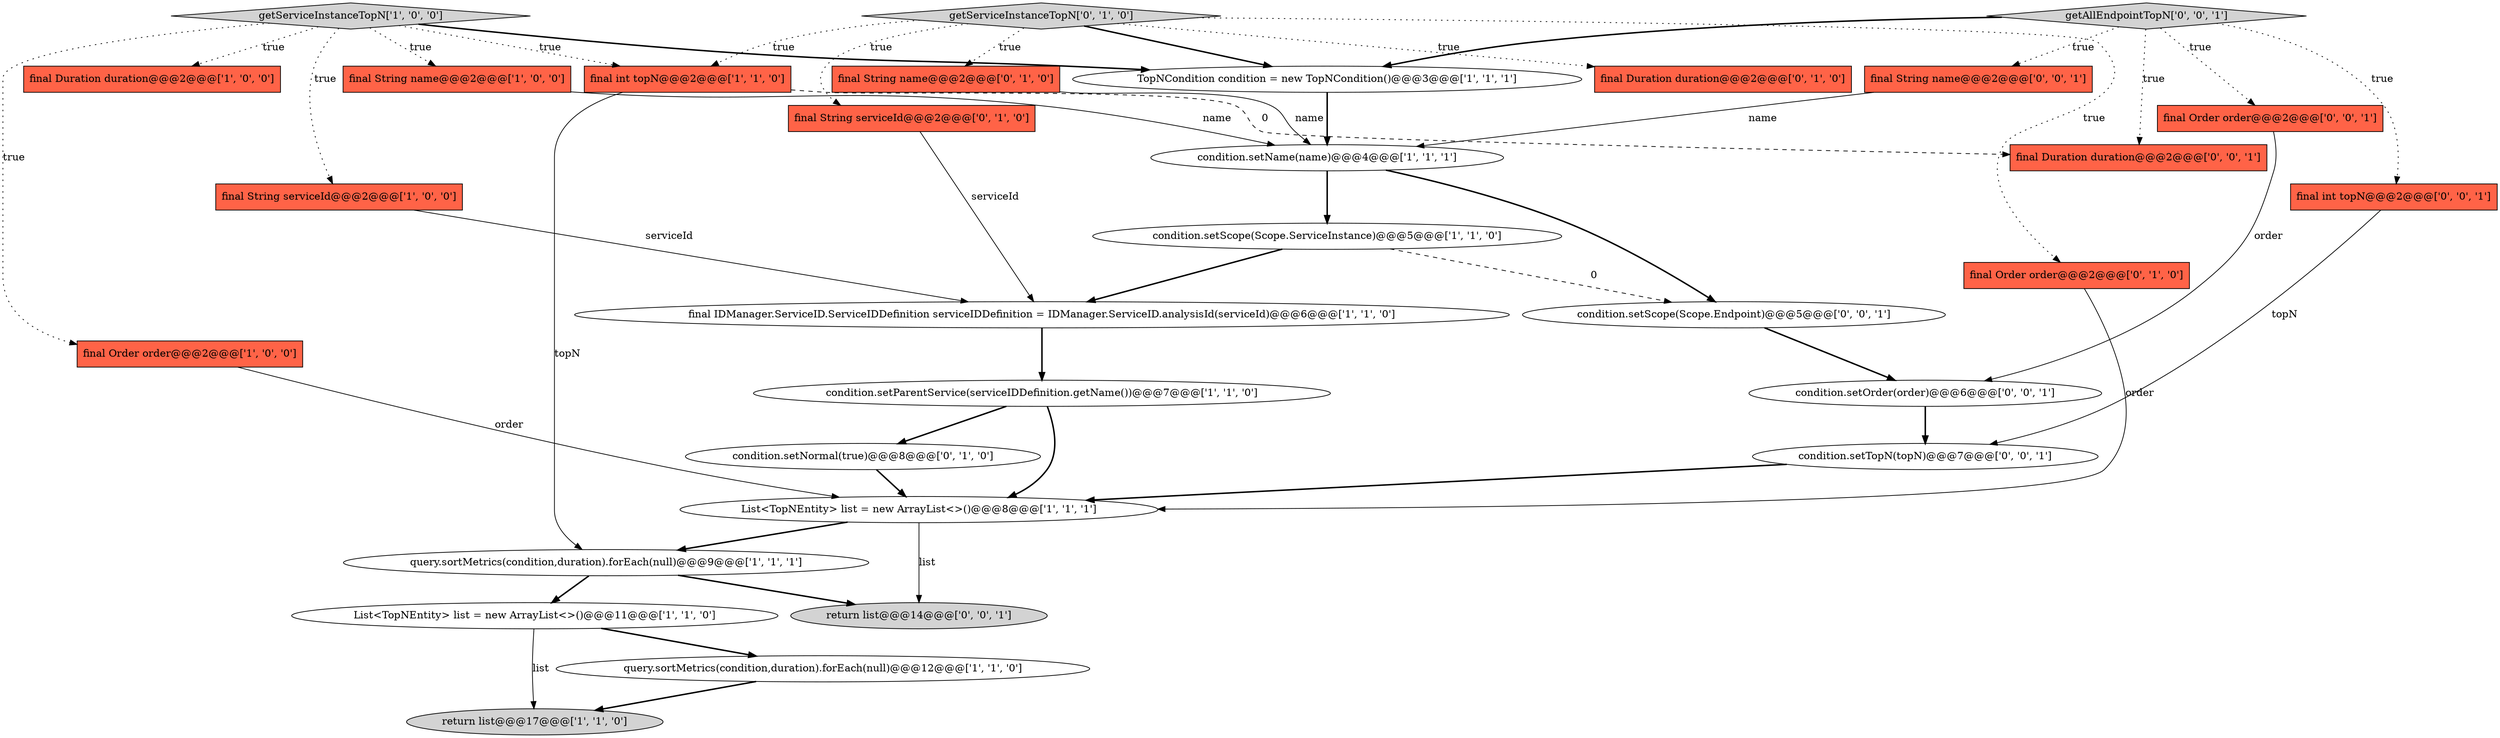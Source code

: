 digraph {
5 [style = filled, label = "getServiceInstanceTopN['1', '0', '0']", fillcolor = lightgray, shape = diamond image = "AAA0AAABBB1BBB"];
18 [style = filled, label = "final String serviceId@@@2@@@['0', '1', '0']", fillcolor = tomato, shape = box image = "AAA0AAABBB2BBB"];
24 [style = filled, label = "condition.setTopN(topN)@@@7@@@['0', '0', '1']", fillcolor = white, shape = ellipse image = "AAA0AAABBB3BBB"];
15 [style = filled, label = "condition.setName(name)@@@4@@@['1', '1', '1']", fillcolor = white, shape = ellipse image = "AAA0AAABBB1BBB"];
25 [style = filled, label = "getAllEndpointTopN['0', '0', '1']", fillcolor = lightgray, shape = diamond image = "AAA0AAABBB3BBB"];
19 [style = filled, label = "condition.setNormal(true)@@@8@@@['0', '1', '0']", fillcolor = white, shape = ellipse image = "AAA1AAABBB2BBB"];
3 [style = filled, label = "final String name@@@2@@@['1', '0', '0']", fillcolor = tomato, shape = box image = "AAA0AAABBB1BBB"];
23 [style = filled, label = "final Order order@@@2@@@['0', '0', '1']", fillcolor = tomato, shape = box image = "AAA0AAABBB3BBB"];
13 [style = filled, label = "List<TopNEntity> list = new ArrayList<>()@@@11@@@['1', '1', '0']", fillcolor = white, shape = ellipse image = "AAA0AAABBB1BBB"];
21 [style = filled, label = "getServiceInstanceTopN['0', '1', '0']", fillcolor = lightgray, shape = diamond image = "AAA0AAABBB2BBB"];
26 [style = filled, label = "return list@@@14@@@['0', '0', '1']", fillcolor = lightgray, shape = ellipse image = "AAA0AAABBB3BBB"];
7 [style = filled, label = "List<TopNEntity> list = new ArrayList<>()@@@8@@@['1', '1', '1']", fillcolor = white, shape = ellipse image = "AAA0AAABBB1BBB"];
17 [style = filled, label = "final Order order@@@2@@@['0', '1', '0']", fillcolor = tomato, shape = box image = "AAA0AAABBB2BBB"];
9 [style = filled, label = "query.sortMetrics(condition,duration).forEach(null)@@@9@@@['1', '1', '1']", fillcolor = white, shape = ellipse image = "AAA0AAABBB1BBB"];
27 [style = filled, label = "final String name@@@2@@@['0', '0', '1']", fillcolor = tomato, shape = box image = "AAA0AAABBB3BBB"];
8 [style = filled, label = "final String serviceId@@@2@@@['1', '0', '0']", fillcolor = tomato, shape = box image = "AAA0AAABBB1BBB"];
1 [style = filled, label = "final Order order@@@2@@@['1', '0', '0']", fillcolor = tomato, shape = box image = "AAA0AAABBB1BBB"];
20 [style = filled, label = "final Duration duration@@@2@@@['0', '1', '0']", fillcolor = tomato, shape = box image = "AAA0AAABBB2BBB"];
22 [style = filled, label = "condition.setScope(Scope.Endpoint)@@@5@@@['0', '0', '1']", fillcolor = white, shape = ellipse image = "AAA0AAABBB3BBB"];
10 [style = filled, label = "final Duration duration@@@2@@@['1', '0', '0']", fillcolor = tomato, shape = box image = "AAA0AAABBB1BBB"];
28 [style = filled, label = "final int topN@@@2@@@['0', '0', '1']", fillcolor = tomato, shape = box image = "AAA0AAABBB3BBB"];
12 [style = filled, label = "condition.setParentService(serviceIDDefinition.getName())@@@7@@@['1', '1', '0']", fillcolor = white, shape = ellipse image = "AAA0AAABBB1BBB"];
29 [style = filled, label = "final Duration duration@@@2@@@['0', '0', '1']", fillcolor = tomato, shape = box image = "AAA0AAABBB3BBB"];
2 [style = filled, label = "return list@@@17@@@['1', '1', '0']", fillcolor = lightgray, shape = ellipse image = "AAA0AAABBB1BBB"];
14 [style = filled, label = "TopNCondition condition = new TopNCondition()@@@3@@@['1', '1', '1']", fillcolor = white, shape = ellipse image = "AAA0AAABBB1BBB"];
30 [style = filled, label = "condition.setOrder(order)@@@6@@@['0', '0', '1']", fillcolor = white, shape = ellipse image = "AAA0AAABBB3BBB"];
4 [style = filled, label = "final IDManager.ServiceID.ServiceIDDefinition serviceIDDefinition = IDManager.ServiceID.analysisId(serviceId)@@@6@@@['1', '1', '0']", fillcolor = white, shape = ellipse image = "AAA0AAABBB1BBB"];
11 [style = filled, label = "final int topN@@@2@@@['1', '1', '0']", fillcolor = tomato, shape = box image = "AAA0AAABBB1BBB"];
0 [style = filled, label = "query.sortMetrics(condition,duration).forEach(null)@@@12@@@['1', '1', '0']", fillcolor = white, shape = ellipse image = "AAA0AAABBB1BBB"];
6 [style = filled, label = "condition.setScope(Scope.ServiceInstance)@@@5@@@['1', '1', '0']", fillcolor = white, shape = ellipse image = "AAA0AAABBB1BBB"];
16 [style = filled, label = "final String name@@@2@@@['0', '1', '0']", fillcolor = tomato, shape = box image = "AAA0AAABBB2BBB"];
5->8 [style = dotted, label="true"];
11->9 [style = solid, label="topN"];
12->7 [style = bold, label=""];
5->14 [style = bold, label=""];
22->30 [style = bold, label=""];
21->14 [style = bold, label=""];
5->10 [style = dotted, label="true"];
5->11 [style = dotted, label="true"];
6->4 [style = bold, label=""];
24->7 [style = bold, label=""];
21->18 [style = dotted, label="true"];
13->0 [style = bold, label=""];
7->9 [style = bold, label=""];
7->26 [style = solid, label="list"];
5->3 [style = dotted, label="true"];
25->29 [style = dotted, label="true"];
9->13 [style = bold, label=""];
25->14 [style = bold, label=""];
21->17 [style = dotted, label="true"];
15->22 [style = bold, label=""];
8->4 [style = solid, label="serviceId"];
6->22 [style = dashed, label="0"];
21->20 [style = dotted, label="true"];
15->6 [style = bold, label=""];
1->7 [style = solid, label="order"];
16->15 [style = solid, label="name"];
25->28 [style = dotted, label="true"];
3->15 [style = solid, label="name"];
11->29 [style = dashed, label="0"];
25->27 [style = dotted, label="true"];
27->15 [style = solid, label="name"];
28->24 [style = solid, label="topN"];
12->19 [style = bold, label=""];
4->12 [style = bold, label=""];
17->7 [style = solid, label="order"];
18->4 [style = solid, label="serviceId"];
9->26 [style = bold, label=""];
5->1 [style = dotted, label="true"];
21->11 [style = dotted, label="true"];
0->2 [style = bold, label=""];
19->7 [style = bold, label=""];
21->16 [style = dotted, label="true"];
14->15 [style = bold, label=""];
25->23 [style = dotted, label="true"];
13->2 [style = solid, label="list"];
30->24 [style = bold, label=""];
23->30 [style = solid, label="order"];
}
